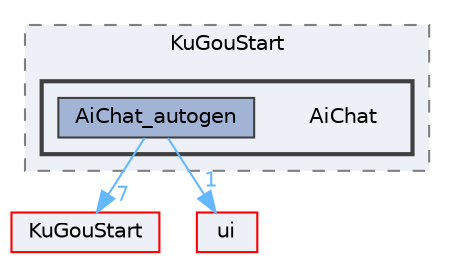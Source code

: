 digraph "AiChat"
{
 // LATEX_PDF_SIZE
  bgcolor="transparent";
  edge [fontname=Helvetica,fontsize=10,labelfontname=Helvetica,labelfontsize=10];
  node [fontname=Helvetica,fontsize=10,shape=box,height=0.2,width=0.4];
  compound=true
  subgraph clusterdir_e1e51073f38e9169ba245c73c030bd77 {
    graph [ bgcolor="#edf0f7", pencolor="grey50", label="KuGouStart", fontname=Helvetica,fontsize=10 style="filled,dashed", URL="dir_e1e51073f38e9169ba245c73c030bd77.html",tooltip=""]
  subgraph clusterdir_5b365e4d762013b3e62f90fa11855a9b {
    graph [ bgcolor="#edf0f7", pencolor="grey25", label="", fontname=Helvetica,fontsize=10 style="filled,bold", URL="dir_5b365e4d762013b3e62f90fa11855a9b.html",tooltip=""]
    dir_5b365e4d762013b3e62f90fa11855a9b [shape=plaintext, label="AiChat"];
  dir_03602cb5d976ec8b4085cd48542ded75 [label="AiChat_autogen", fillcolor="#a2b4d6", color="grey25", style="filled", URL="dir_03602cb5d976ec8b4085cd48542ded75.html",tooltip=""];
  }
  }
  dir_e60601b218beddc6af0778ac41ea9cb2 [label="KuGouStart", fillcolor="#edf0f7", color="red", style="filled", URL="dir_e60601b218beddc6af0778ac41ea9cb2.html",tooltip=""];
  dir_1788f8309b1a812dcb800a185471cf6c [label="ui", fillcolor="#edf0f7", color="red", style="filled", URL="dir_1788f8309b1a812dcb800a185471cf6c.html",tooltip=""];
  dir_03602cb5d976ec8b4085cd48542ded75->dir_e60601b218beddc6af0778ac41ea9cb2 [headlabel="7", labeldistance=1.5 headhref="dir_000023_000172.html" href="dir_000023_000172.html" color="steelblue1" fontcolor="steelblue1"];
  dir_03602cb5d976ec8b4085cd48542ded75->dir_1788f8309b1a812dcb800a185471cf6c [headlabel="1", labeldistance=1.5 headhref="dir_000023_000351.html" href="dir_000023_000351.html" color="steelblue1" fontcolor="steelblue1"];
}
